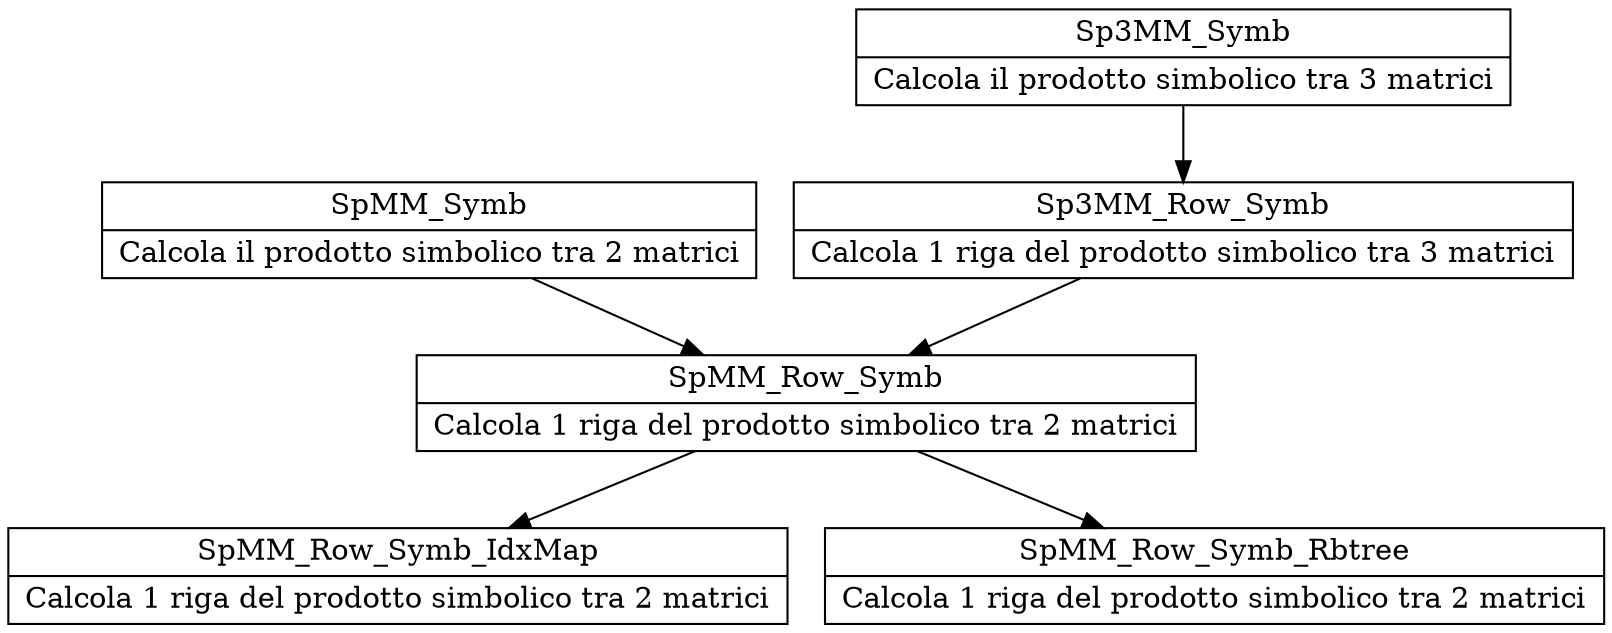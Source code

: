 digraph symbProdFuncs {
	node [shape = record]
	graph[  rankdir = "TB"  ] //vertical <- top bottom
	SpMM_Symb		[label = "{SpMM_Symb|Calcola il prodotto simbolico tra 2 matrici}" ]
	Sp3MM_Symb		[label = "{Sp3MM_Symb|Calcola il prodotto simbolico tra 3 matrici}"]
	Sp3MM_Row_Symb	[label = "{Sp3MM_Row_Symb|Calcola 1 riga del prodotto simbolico tra 3 matrici}"]
	SpMM_Row_Symb	[label = "{SpMM_Row_Symb|Calcola 1 riga del prodotto simbolico tra 2 matrici}"]
	SpMM_Row_Symb_IdxMap	[label = "{SpMM_Row_Symb_IdxMap|Calcola 1 riga del prodotto simbolico tra 2 matrici}"]
	SpMM_Row_Symb_Rbtree	[label = "{SpMM_Row_Symb_Rbtree|Calcola 1 riga del prodotto simbolico tra 2 matrici}"]
	//links
	SpMM_Symb 		-> SpMM_Row_Symb 
	Sp3MM_Symb 		-> Sp3MM_Row_Symb -> SpMM_Row_Symb
	SpMM_Row_Symb 	-> SpMM_Row_Symb_IdxMap
	SpMM_Row_Symb 	-> SpMM_Row_Symb_Rbtree
}
